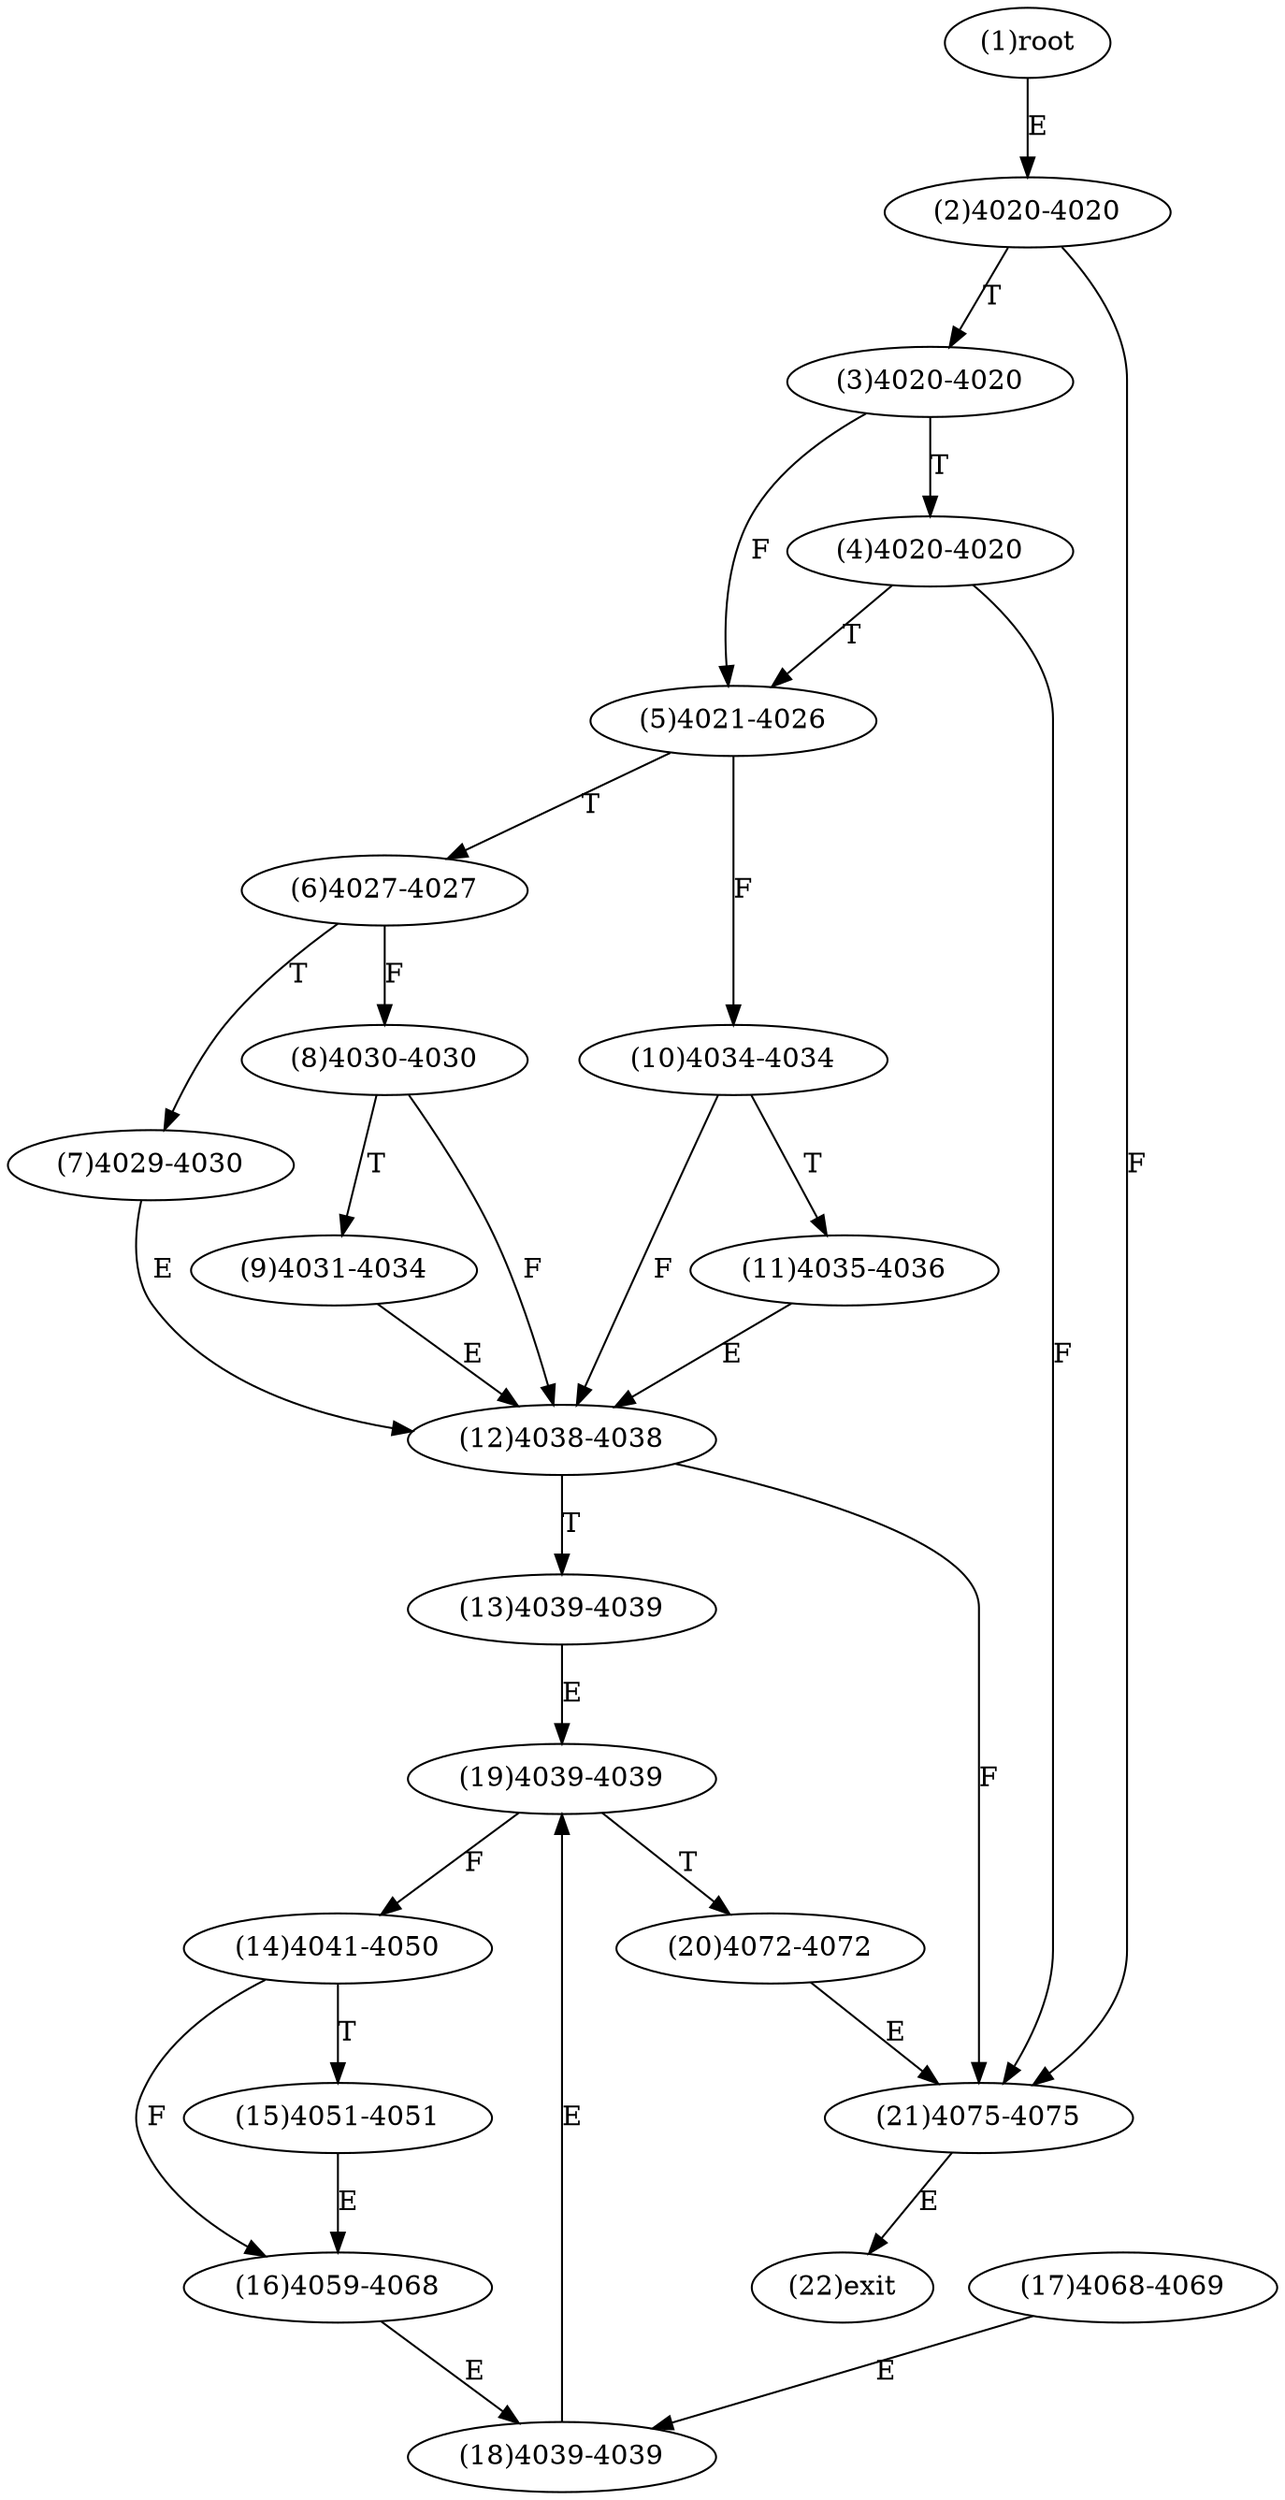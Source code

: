 digraph "" { 
1[ label="(1)root"];
2[ label="(2)4020-4020"];
3[ label="(3)4020-4020"];
4[ label="(4)4020-4020"];
5[ label="(5)4021-4026"];
6[ label="(6)4027-4027"];
7[ label="(7)4029-4030"];
8[ label="(8)4030-4030"];
9[ label="(9)4031-4034"];
10[ label="(10)4034-4034"];
11[ label="(11)4035-4036"];
12[ label="(12)4038-4038"];
13[ label="(13)4039-4039"];
14[ label="(14)4041-4050"];
15[ label="(15)4051-4051"];
17[ label="(17)4068-4069"];
16[ label="(16)4059-4068"];
19[ label="(19)4039-4039"];
18[ label="(18)4039-4039"];
21[ label="(21)4075-4075"];
20[ label="(20)4072-4072"];
22[ label="(22)exit"];
1->2[ label="E"];
2->21[ label="F"];
2->3[ label="T"];
3->5[ label="F"];
3->4[ label="T"];
4->21[ label="F"];
4->5[ label="T"];
5->10[ label="F"];
5->6[ label="T"];
6->8[ label="F"];
6->7[ label="T"];
7->12[ label="E"];
8->12[ label="F"];
8->9[ label="T"];
9->12[ label="E"];
10->12[ label="F"];
10->11[ label="T"];
11->12[ label="E"];
12->21[ label="F"];
12->13[ label="T"];
13->19[ label="E"];
14->16[ label="F"];
14->15[ label="T"];
15->16[ label="E"];
16->18[ label="E"];
17->18[ label="E"];
18->19[ label="E"];
19->14[ label="F"];
19->20[ label="T"];
20->21[ label="E"];
21->22[ label="E"];
}